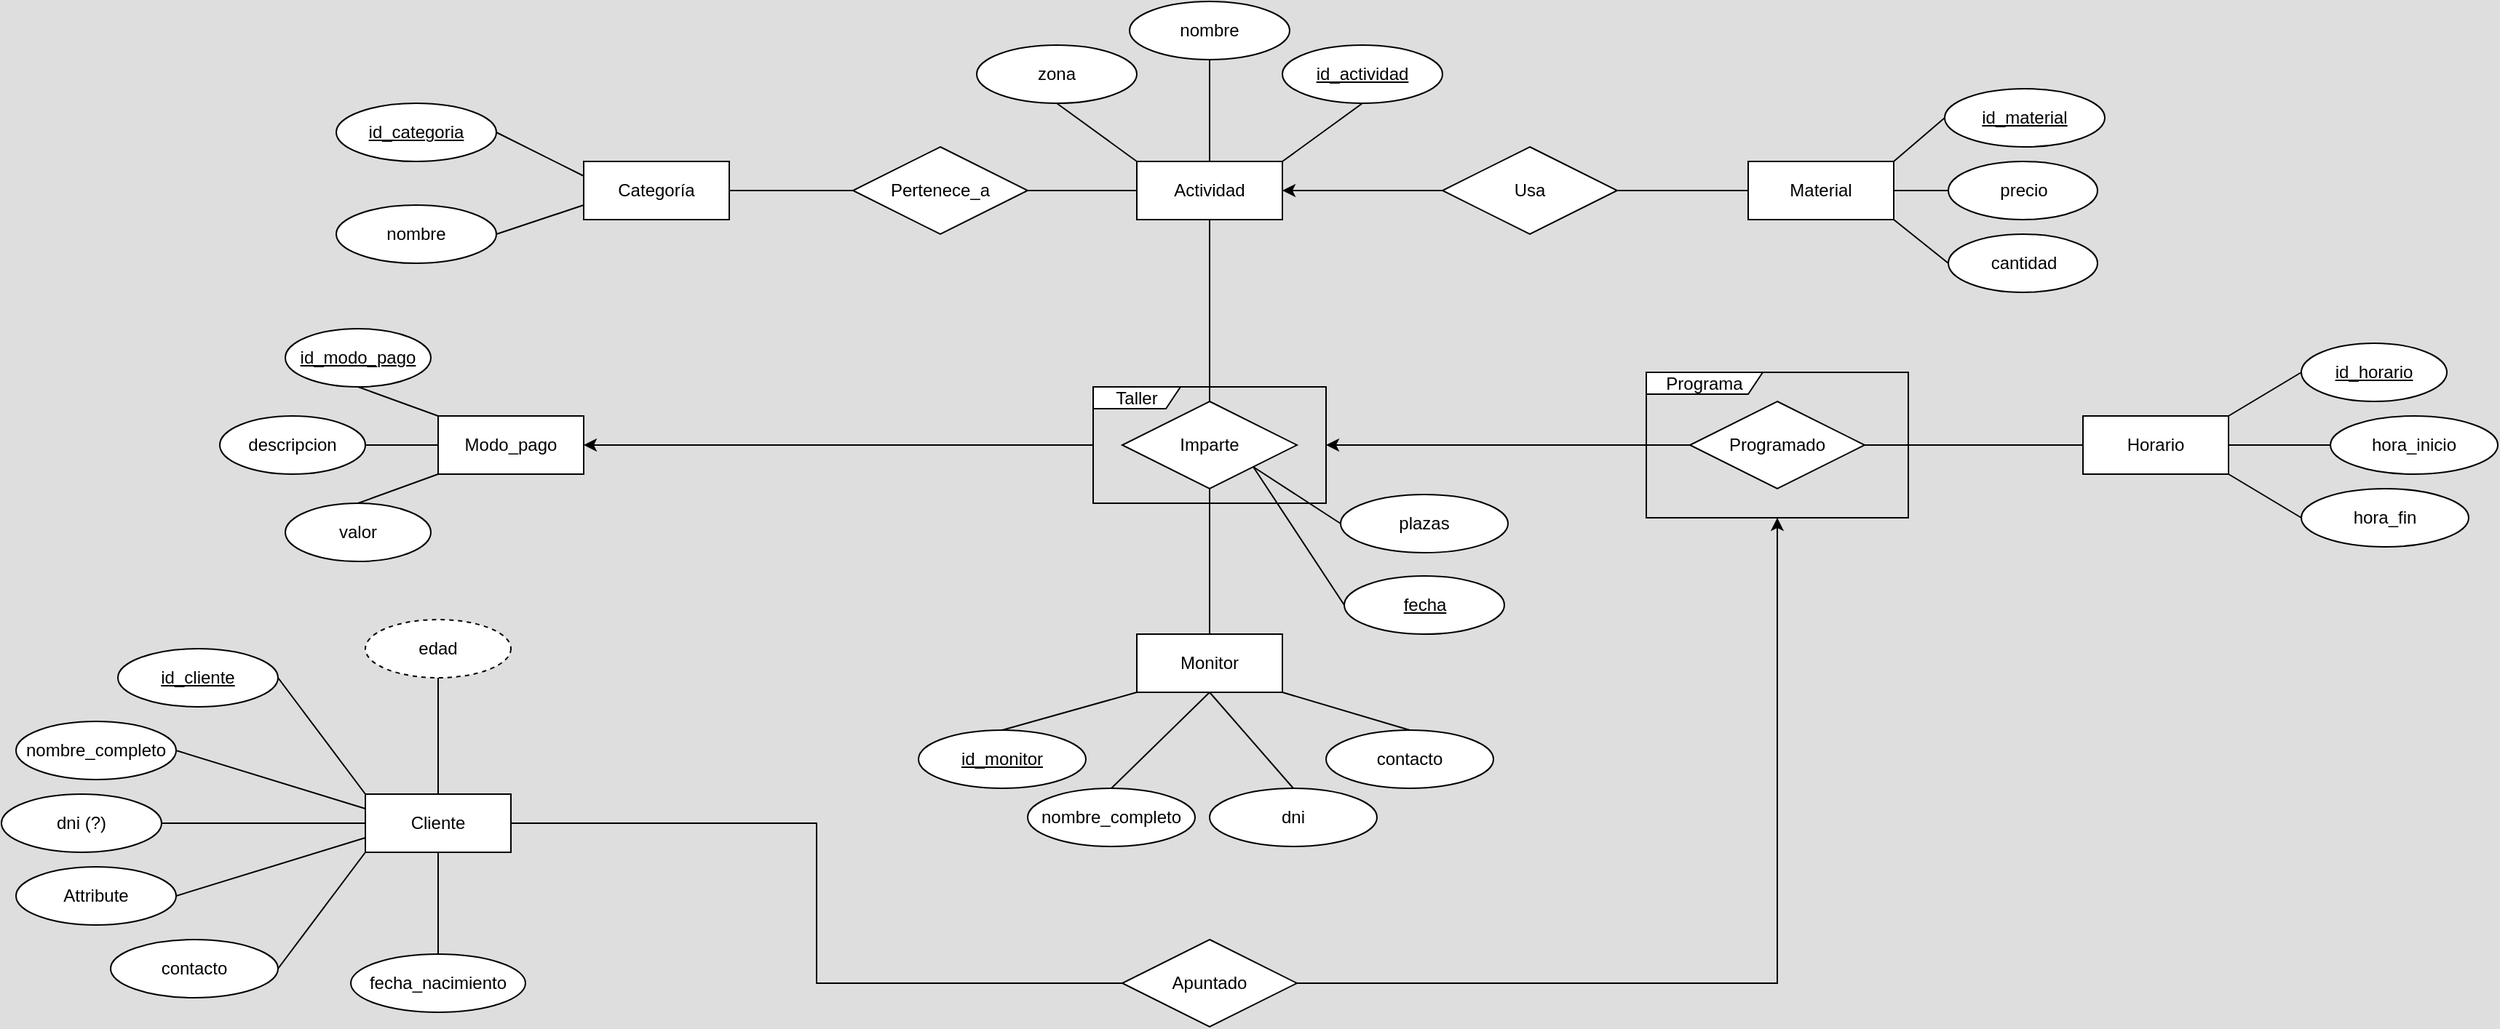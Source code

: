 <mxfile version="13.0.1" type="device"><diagram id="tX625Il0YWmtK7ISpHqI" name="Page-1"><mxGraphModel dx="4082" dy="1850" grid="1" gridSize="10" guides="1" tooltips="1" connect="1" arrows="1" fold="1" page="1" pageScale="1" pageWidth="1169" pageHeight="827" background="#DEDEDE" math="0" shadow="0"><root><mxCell id="0"/><mxCell id="1" parent="0"/><mxCell id="6Z5-7HSRxszohHf6fz1V-97" style="edgeStyle=orthogonalEdgeStyle;rounded=0;orthogonalLoop=1;jettySize=auto;html=1;startArrow=none;startFill=0;endArrow=none;endFill=0;" edge="1" parent="1" source="6Z5-7HSRxszohHf6fz1V-13" target="6Z5-7HSRxszohHf6fz1V-96"><mxGeometry relative="1" as="geometry"/></mxCell><mxCell id="6Z5-7HSRxszohHf6fz1V-13" value="Actividad" style="whiteSpace=wrap;html=1;align=center;" vertex="1" parent="1"><mxGeometry x="210" y="165" width="100" height="40" as="geometry"/></mxCell><mxCell id="6Z5-7HSRxszohHf6fz1V-15" value="nombre" style="ellipse;whiteSpace=wrap;html=1;align=center;" vertex="1" parent="1"><mxGeometry x="205" y="55" width="110" height="40" as="geometry"/></mxCell><mxCell id="6Z5-7HSRxszohHf6fz1V-17" value="id_actividad" style="ellipse;whiteSpace=wrap;html=1;align=center;fontStyle=4;" vertex="1" parent="1"><mxGeometry x="310" y="85" width="110" height="40" as="geometry"/></mxCell><mxCell id="6Z5-7HSRxszohHf6fz1V-18" value="Material" style="whiteSpace=wrap;html=1;align=center;" vertex="1" parent="1"><mxGeometry x="630" y="165" width="100" height="40" as="geometry"/></mxCell><mxCell id="6Z5-7HSRxszohHf6fz1V-19" value="id_material" style="ellipse;whiteSpace=wrap;html=1;align=center;fontStyle=4;" vertex="1" parent="1"><mxGeometry x="765" y="115" width="110" height="40" as="geometry"/></mxCell><mxCell id="6Z5-7HSRxszohHf6fz1V-20" value="zona" style="ellipse;whiteSpace=wrap;html=1;align=center;" vertex="1" parent="1"><mxGeometry x="100" y="85" width="110" height="40" as="geometry"/></mxCell><mxCell id="6Z5-7HSRxszohHf6fz1V-22" value="precio" style="ellipse;whiteSpace=wrap;html=1;align=center;" vertex="1" parent="1"><mxGeometry x="767.5" y="165" width="102.5" height="40" as="geometry"/></mxCell><mxCell id="6Z5-7HSRxszohHf6fz1V-25" value="cantidad" style="ellipse;whiteSpace=wrap;html=1;align=center;" vertex="1" parent="1"><mxGeometry x="767.5" y="215" width="102.5" height="40" as="geometry"/></mxCell><mxCell id="6Z5-7HSRxszohHf6fz1V-26" value="Monitor" style="whiteSpace=wrap;html=1;align=center;" vertex="1" parent="1"><mxGeometry x="210" y="490" width="100" height="40" as="geometry"/></mxCell><mxCell id="6Z5-7HSRxszohHf6fz1V-27" value="id_monitor" style="ellipse;whiteSpace=wrap;html=1;align=center;fontStyle=4;" vertex="1" parent="1"><mxGeometry x="60" y="556" width="115" height="40" as="geometry"/></mxCell><mxCell id="6Z5-7HSRxszohHf6fz1V-29" value="nombre_completo" style="ellipse;whiteSpace=wrap;html=1;align=center;" vertex="1" parent="1"><mxGeometry x="135" y="596" width="115" height="40" as="geometry"/></mxCell><mxCell id="6Z5-7HSRxszohHf6fz1V-31" value="dni" style="ellipse;whiteSpace=wrap;html=1;align=center;" vertex="1" parent="1"><mxGeometry x="260" y="596" width="115" height="40" as="geometry"/></mxCell><mxCell id="6Z5-7HSRxszohHf6fz1V-32" value="contacto" style="ellipse;whiteSpace=wrap;html=1;align=center;" vertex="1" parent="1"><mxGeometry x="340" y="556" width="115" height="40" as="geometry"/></mxCell><mxCell id="6Z5-7HSRxszohHf6fz1V-34" value="Cliente" style="whiteSpace=wrap;html=1;align=center;" vertex="1" parent="1"><mxGeometry x="-320" y="600" width="100" height="40" as="geometry"/></mxCell><mxCell id="6Z5-7HSRxszohHf6fz1V-35" value="id_cliente" style="ellipse;whiteSpace=wrap;html=1;align=center;fontStyle=4;" vertex="1" parent="1"><mxGeometry x="-490" y="500" width="110" height="40" as="geometry"/></mxCell><mxCell id="6Z5-7HSRxszohHf6fz1V-36" value="nombre_completo" style="ellipse;whiteSpace=wrap;html=1;align=center;" vertex="1" parent="1"><mxGeometry x="-560" y="550" width="110" height="40" as="geometry"/></mxCell><mxCell id="6Z5-7HSRxszohHf6fz1V-37" value="dni (?)" style="ellipse;whiteSpace=wrap;html=1;align=center;" vertex="1" parent="1"><mxGeometry x="-570" y="600" width="110" height="40" as="geometry"/></mxCell><mxCell id="6Z5-7HSRxszohHf6fz1V-40" value="Attribute" style="ellipse;whiteSpace=wrap;html=1;align=center;" vertex="1" parent="1"><mxGeometry x="-560" y="650" width="110" height="40" as="geometry"/></mxCell><mxCell id="6Z5-7HSRxszohHf6fz1V-41" value="contacto" style="ellipse;whiteSpace=wrap;html=1;align=center;" vertex="1" parent="1"><mxGeometry x="-495" y="700" width="115" height="40" as="geometry"/></mxCell><mxCell id="6Z5-7HSRxszohHf6fz1V-42" value="fecha_nacimiento" style="ellipse;whiteSpace=wrap;html=1;align=center;" vertex="1" parent="1"><mxGeometry x="-330" y="710" width="120" height="40" as="geometry"/></mxCell><mxCell id="6Z5-7HSRxszohHf6fz1V-47" style="edgeStyle=orthogonalEdgeStyle;rounded=0;orthogonalLoop=1;jettySize=auto;html=1;exitX=0.5;exitY=0;exitDx=0;exitDy=0;entryX=0.5;entryY=1;entryDx=0;entryDy=0;endArrow=none;endFill=0;" edge="1" parent="1" source="6Z5-7HSRxszohHf6fz1V-43" target="6Z5-7HSRxszohHf6fz1V-13"><mxGeometry relative="1" as="geometry"/></mxCell><mxCell id="6Z5-7HSRxszohHf6fz1V-48" style="edgeStyle=orthogonalEdgeStyle;rounded=0;orthogonalLoop=1;jettySize=auto;html=1;exitX=0.5;exitY=1;exitDx=0;exitDy=0;entryX=0.5;entryY=0;entryDx=0;entryDy=0;endArrow=none;endFill=0;" edge="1" parent="1" source="6Z5-7HSRxszohHf6fz1V-43" target="6Z5-7HSRxszohHf6fz1V-26"><mxGeometry relative="1" as="geometry"/></mxCell><mxCell id="6Z5-7HSRxszohHf6fz1V-43" value="Imparte" style="shape=rhombus;perimeter=rhombusPerimeter;whiteSpace=wrap;html=1;align=center;" vertex="1" parent="1"><mxGeometry x="200" y="330" width="120" height="60" as="geometry"/></mxCell><mxCell id="6Z5-7HSRxszohHf6fz1V-45" style="edgeStyle=orthogonalEdgeStyle;rounded=0;orthogonalLoop=1;jettySize=auto;html=1;exitX=0;exitY=0.5;exitDx=0;exitDy=0;entryX=1;entryY=0.5;entryDx=0;entryDy=0;endArrow=none;endFill=0;" edge="1" parent="1" source="6Z5-7HSRxszohHf6fz1V-44" target="6Z5-7HSRxszohHf6fz1V-13"><mxGeometry relative="1" as="geometry"/></mxCell><mxCell id="6Z5-7HSRxszohHf6fz1V-46" style="edgeStyle=orthogonalEdgeStyle;rounded=0;orthogonalLoop=1;jettySize=auto;html=1;exitX=1;exitY=0.5;exitDx=0;exitDy=0;entryX=0;entryY=0.5;entryDx=0;entryDy=0;endArrow=none;endFill=0;" edge="1" parent="1" source="6Z5-7HSRxszohHf6fz1V-44" target="6Z5-7HSRxszohHf6fz1V-18"><mxGeometry relative="1" as="geometry"/></mxCell><mxCell id="6Z5-7HSRxszohHf6fz1V-49" style="edgeStyle=orthogonalEdgeStyle;rounded=0;orthogonalLoop=1;jettySize=auto;html=1;exitX=0;exitY=0.5;exitDx=0;exitDy=0;endArrow=classic;endFill=1;entryX=1;entryY=0.5;entryDx=0;entryDy=0;" edge="1" parent="1" source="6Z5-7HSRxszohHf6fz1V-44" target="6Z5-7HSRxszohHf6fz1V-13"><mxGeometry relative="1" as="geometry"><mxPoint x="310" y="184.667" as="targetPoint"/></mxGeometry></mxCell><mxCell id="6Z5-7HSRxszohHf6fz1V-44" value="Usa" style="shape=rhombus;perimeter=rhombusPerimeter;whiteSpace=wrap;html=1;align=center;" vertex="1" parent="1"><mxGeometry x="420" y="155" width="120" height="60" as="geometry"/></mxCell><mxCell id="6Z5-7HSRxszohHf6fz1V-61" style="edgeStyle=orthogonalEdgeStyle;rounded=0;orthogonalLoop=1;jettySize=auto;html=1;endArrow=none;endFill=0;startArrow=classic;startFill=1;" edge="1" parent="1" source="6Z5-7HSRxszohHf6fz1V-53" target="6Z5-7HSRxszohHf6fz1V-54"><mxGeometry relative="1" as="geometry"/></mxCell><mxCell id="6Z5-7HSRxszohHf6fz1V-53" value="Modo_pago" style="whiteSpace=wrap;html=1;align=center;" vertex="1" parent="1"><mxGeometry x="-270" y="340" width="100" height="40" as="geometry"/></mxCell><mxCell id="6Z5-7HSRxszohHf6fz1V-54" value="Taller" style="shape=umlFrame;whiteSpace=wrap;html=1;width=60;height=15;" vertex="1" parent="1"><mxGeometry x="180" y="320" width="160" height="80" as="geometry"/></mxCell><mxCell id="6Z5-7HSRxszohHf6fz1V-62" value="id_modo_pago" style="ellipse;whiteSpace=wrap;html=1;align=center;fontStyle=4;" vertex="1" parent="1"><mxGeometry x="-375" y="280" width="100" height="40" as="geometry"/></mxCell><mxCell id="6Z5-7HSRxszohHf6fz1V-63" value="descripcion" style="ellipse;whiteSpace=wrap;html=1;align=center;" vertex="1" parent="1"><mxGeometry x="-420" y="340" width="100" height="40" as="geometry"/></mxCell><mxCell id="6Z5-7HSRxszohHf6fz1V-64" value="valor" style="ellipse;whiteSpace=wrap;html=1;align=center;" vertex="1" parent="1"><mxGeometry x="-375" y="400" width="100" height="40" as="geometry"/></mxCell><mxCell id="6Z5-7HSRxszohHf6fz1V-69" style="edgeStyle=orthogonalEdgeStyle;rounded=0;orthogonalLoop=1;jettySize=auto;html=1;exitX=0;exitY=0.5;exitDx=0;exitDy=0;entryX=1;entryY=0.5;entryDx=0;entryDy=0;startArrow=none;startFill=0;endArrow=none;endFill=0;" edge="1" parent="1" source="6Z5-7HSRxszohHf6fz1V-68" target="6Z5-7HSRxszohHf6fz1V-34"><mxGeometry relative="1" as="geometry"/></mxCell><mxCell id="6Z5-7HSRxszohHf6fz1V-149" style="edgeStyle=orthogonalEdgeStyle;rounded=0;orthogonalLoop=1;jettySize=auto;html=1;startArrow=none;startFill=0;endArrow=classic;endFill=1;" edge="1" parent="1" source="6Z5-7HSRxszohHf6fz1V-68" target="6Z5-7HSRxszohHf6fz1V-140"><mxGeometry relative="1" as="geometry"/></mxCell><mxCell id="6Z5-7HSRxszohHf6fz1V-68" value="Apuntado" style="shape=rhombus;perimeter=rhombusPerimeter;whiteSpace=wrap;html=1;align=center;" vertex="1" parent="1"><mxGeometry x="200" y="700" width="120" height="60" as="geometry"/></mxCell><mxCell id="6Z5-7HSRxszohHf6fz1V-77" value="" style="endArrow=none;html=1;rounded=0;exitX=0;exitY=0.5;exitDx=0;exitDy=0;entryX=1;entryY=1;entryDx=0;entryDy=0;" edge="1" parent="1" source="6Z5-7HSRxszohHf6fz1V-117" target="6Z5-7HSRxszohHf6fz1V-43"><mxGeometry relative="1" as="geometry"><mxPoint x="142.5" y="420" as="sourcePoint"/><mxPoint x="290" y="440" as="targetPoint"/></mxGeometry></mxCell><mxCell id="6Z5-7HSRxszohHf6fz1V-79" value="plazas" style="ellipse;whiteSpace=wrap;html=1;align=center;" vertex="1" parent="1"><mxGeometry x="350" y="394" width="115" height="40" as="geometry"/></mxCell><mxCell id="6Z5-7HSRxszohHf6fz1V-80" value="" style="endArrow=none;html=1;rounded=0;exitX=1;exitY=1;exitDx=0;exitDy=0;entryX=0;entryY=0.5;entryDx=0;entryDy=0;" edge="1" parent="1" source="6Z5-7HSRxszohHf6fz1V-43" target="6Z5-7HSRxszohHf6fz1V-79"><mxGeometry relative="1" as="geometry"><mxPoint x="310" y="450" as="sourcePoint"/><mxPoint x="387.5" y="375" as="targetPoint"/></mxGeometry></mxCell><mxCell id="6Z5-7HSRxszohHf6fz1V-81" value="" style="endArrow=none;html=1;rounded=0;exitX=0.5;exitY=0;exitDx=0;exitDy=0;entryX=0;entryY=1;entryDx=0;entryDy=0;" edge="1" parent="1" source="6Z5-7HSRxszohHf6fz1V-27" target="6Z5-7HSRxszohHf6fz1V-26"><mxGeometry relative="1" as="geometry"><mxPoint x="10" y="681" as="sourcePoint"/><mxPoint x="87.5" y="606" as="targetPoint"/></mxGeometry></mxCell><mxCell id="6Z5-7HSRxszohHf6fz1V-82" value="" style="endArrow=none;html=1;rounded=0;exitX=0.5;exitY=0;exitDx=0;exitDy=0;entryX=0.5;entryY=1;entryDx=0;entryDy=0;" edge="1" parent="1" source="6Z5-7HSRxszohHf6fz1V-29" target="6Z5-7HSRxszohHf6fz1V-26"><mxGeometry relative="1" as="geometry"><mxPoint x="20" y="691" as="sourcePoint"/><mxPoint x="97.5" y="616" as="targetPoint"/></mxGeometry></mxCell><mxCell id="6Z5-7HSRxszohHf6fz1V-83" value="" style="endArrow=none;html=1;rounded=0;entryX=0.5;entryY=1;entryDx=0;entryDy=0;exitX=0.5;exitY=0;exitDx=0;exitDy=0;" edge="1" parent="1" source="6Z5-7HSRxszohHf6fz1V-31" target="6Z5-7HSRxszohHf6fz1V-26"><mxGeometry relative="1" as="geometry"><mxPoint x="318" y="596" as="sourcePoint"/><mxPoint x="312.5" y="538.5" as="targetPoint"/></mxGeometry></mxCell><mxCell id="6Z5-7HSRxszohHf6fz1V-84" value="" style="endArrow=none;html=1;rounded=0;exitX=1;exitY=1;exitDx=0;exitDy=0;entryX=0.5;entryY=0;entryDx=0;entryDy=0;" edge="1" parent="1" source="6Z5-7HSRxszohHf6fz1V-26" target="6Z5-7HSRxszohHf6fz1V-32"><mxGeometry relative="1" as="geometry"><mxPoint x="358.75" y="530" as="sourcePoint"/><mxPoint x="436.25" y="455" as="targetPoint"/></mxGeometry></mxCell><mxCell id="6Z5-7HSRxszohHf6fz1V-85" value="" style="endArrow=none;html=1;rounded=0;exitX=1;exitY=0.5;exitDx=0;exitDy=0;entryX=0;entryY=0;entryDx=0;entryDy=0;" edge="1" parent="1" source="6Z5-7HSRxszohHf6fz1V-35" target="6Z5-7HSRxszohHf6fz1V-34"><mxGeometry relative="1" as="geometry"><mxPoint x="-510" y="795" as="sourcePoint"/><mxPoint x="-432.5" y="720" as="targetPoint"/></mxGeometry></mxCell><mxCell id="6Z5-7HSRxszohHf6fz1V-86" value="" style="endArrow=none;html=1;rounded=0;exitX=1;exitY=0.5;exitDx=0;exitDy=0;entryX=0;entryY=0.25;entryDx=0;entryDy=0;" edge="1" parent="1" source="6Z5-7HSRxszohHf6fz1V-36" target="6Z5-7HSRxszohHf6fz1V-34"><mxGeometry relative="1" as="geometry"><mxPoint x="-500" y="805" as="sourcePoint"/><mxPoint x="-422.5" y="730" as="targetPoint"/></mxGeometry></mxCell><mxCell id="6Z5-7HSRxszohHf6fz1V-87" value="" style="endArrow=none;html=1;rounded=0;exitX=1;exitY=0.5;exitDx=0;exitDy=0;entryX=0;entryY=0.5;entryDx=0;entryDy=0;" edge="1" parent="1" source="6Z5-7HSRxszohHf6fz1V-37" target="6Z5-7HSRxszohHf6fz1V-34"><mxGeometry relative="1" as="geometry"><mxPoint x="-490" y="815" as="sourcePoint"/><mxPoint x="-412.5" y="740" as="targetPoint"/></mxGeometry></mxCell><mxCell id="6Z5-7HSRxszohHf6fz1V-88" value="" style="endArrow=none;html=1;rounded=0;exitX=1;exitY=0.5;exitDx=0;exitDy=0;entryX=0;entryY=0.75;entryDx=0;entryDy=0;" edge="1" parent="1" source="6Z5-7HSRxszohHf6fz1V-40" target="6Z5-7HSRxszohHf6fz1V-34"><mxGeometry relative="1" as="geometry"><mxPoint x="-480" y="825" as="sourcePoint"/><mxPoint x="-402.5" y="750" as="targetPoint"/></mxGeometry></mxCell><mxCell id="6Z5-7HSRxszohHf6fz1V-89" value="" style="endArrow=none;html=1;rounded=0;exitX=0;exitY=1;exitDx=0;exitDy=0;entryX=1;entryY=0.5;entryDx=0;entryDy=0;" edge="1" parent="1" source="6Z5-7HSRxszohHf6fz1V-34" target="6Z5-7HSRxszohHf6fz1V-41"><mxGeometry relative="1" as="geometry"><mxPoint x="-470" y="835" as="sourcePoint"/><mxPoint x="-392.5" y="760" as="targetPoint"/></mxGeometry></mxCell><mxCell id="6Z5-7HSRxszohHf6fz1V-90" value="" style="endArrow=none;html=1;rounded=0;exitX=0.5;exitY=1;exitDx=0;exitDy=0;entryX=0.5;entryY=0;entryDx=0;entryDy=0;" edge="1" parent="1" source="6Z5-7HSRxszohHf6fz1V-34" target="6Z5-7HSRxszohHf6fz1V-42"><mxGeometry relative="1" as="geometry"><mxPoint x="-460" y="845" as="sourcePoint"/><mxPoint x="-382.5" y="770" as="targetPoint"/></mxGeometry></mxCell><mxCell id="6Z5-7HSRxszohHf6fz1V-91" style="edgeStyle=orthogonalEdgeStyle;rounded=0;orthogonalLoop=1;jettySize=auto;html=1;exitX=0.5;exitY=1;exitDx=0;exitDy=0;startArrow=none;startFill=0;endArrow=none;endFill=0;" edge="1" parent="1" source="6Z5-7HSRxszohHf6fz1V-40" target="6Z5-7HSRxszohHf6fz1V-40"><mxGeometry relative="1" as="geometry"/></mxCell><mxCell id="6Z5-7HSRxszohHf6fz1V-94" value="Categoría" style="whiteSpace=wrap;html=1;align=center;" vertex="1" parent="1"><mxGeometry x="-170" y="165" width="100" height="40" as="geometry"/></mxCell><mxCell id="6Z5-7HSRxszohHf6fz1V-98" style="edgeStyle=orthogonalEdgeStyle;rounded=0;orthogonalLoop=1;jettySize=auto;html=1;startArrow=none;startFill=0;endArrow=none;endFill=0;" edge="1" parent="1" source="6Z5-7HSRxszohHf6fz1V-96" target="6Z5-7HSRxszohHf6fz1V-94"><mxGeometry relative="1" as="geometry"/></mxCell><mxCell id="6Z5-7HSRxszohHf6fz1V-96" value="Pertenece_a" style="shape=rhombus;perimeter=rhombusPerimeter;whiteSpace=wrap;html=1;align=center;" vertex="1" parent="1"><mxGeometry x="15" y="155" width="120" height="60" as="geometry"/></mxCell><mxCell id="6Z5-7HSRxszohHf6fz1V-99" value="id_categoria" style="ellipse;whiteSpace=wrap;html=1;align=center;fontStyle=4;" vertex="1" parent="1"><mxGeometry x="-340" y="125" width="110" height="40" as="geometry"/></mxCell><mxCell id="6Z5-7HSRxszohHf6fz1V-100" value="nombre" style="ellipse;whiteSpace=wrap;html=1;align=center;" vertex="1" parent="1"><mxGeometry x="-340" y="195" width="110" height="40" as="geometry"/></mxCell><mxCell id="6Z5-7HSRxszohHf6fz1V-101" value="" style="endArrow=none;html=1;rounded=0;exitX=0;exitY=0;exitDx=0;exitDy=0;entryX=0.5;entryY=1;entryDx=0;entryDy=0;" edge="1" parent="1" source="6Z5-7HSRxszohHf6fz1V-13" target="6Z5-7HSRxszohHf6fz1V-20"><mxGeometry relative="1" as="geometry"><mxPoint x="121.25" y="281" as="sourcePoint"/><mxPoint x="188.75" y="215.0" as="targetPoint"/></mxGeometry></mxCell><mxCell id="6Z5-7HSRxszohHf6fz1V-102" value="" style="endArrow=none;html=1;rounded=0;exitX=0.5;exitY=0;exitDx=0;exitDy=0;entryX=0.5;entryY=1;entryDx=0;entryDy=0;" edge="1" parent="1" source="6Z5-7HSRxszohHf6fz1V-13" target="6Z5-7HSRxszohHf6fz1V-15"><mxGeometry relative="1" as="geometry"><mxPoint x="212.5" y="215" as="sourcePoint"/><mxPoint x="280" y="149.0" as="targetPoint"/></mxGeometry></mxCell><mxCell id="6Z5-7HSRxszohHf6fz1V-103" value="" style="endArrow=none;html=1;rounded=0;exitX=1;exitY=0;exitDx=0;exitDy=0;entryX=0.5;entryY=1;entryDx=0;entryDy=0;" edge="1" parent="1" source="6Z5-7HSRxszohHf6fz1V-13" target="6Z5-7HSRxszohHf6fz1V-17"><mxGeometry relative="1" as="geometry"><mxPoint x="290" y="291" as="sourcePoint"/><mxPoint x="357.5" y="225.0" as="targetPoint"/></mxGeometry></mxCell><mxCell id="6Z5-7HSRxszohHf6fz1V-104" value="" style="endArrow=none;html=1;rounded=0;exitX=0;exitY=0;exitDx=0;exitDy=0;entryX=0.5;entryY=1;entryDx=0;entryDy=0;" edge="1" parent="1" source="6Z5-7HSRxszohHf6fz1V-53" target="6Z5-7HSRxszohHf6fz1V-62"><mxGeometry relative="1" as="geometry"><mxPoint x="-420" y="480" as="sourcePoint"/><mxPoint x="-352.5" y="414.0" as="targetPoint"/></mxGeometry></mxCell><mxCell id="6Z5-7HSRxszohHf6fz1V-105" value="" style="endArrow=none;html=1;rounded=0;exitX=1;exitY=0.5;exitDx=0;exitDy=0;entryX=0;entryY=0.5;entryDx=0;entryDy=0;" edge="1" parent="1" source="6Z5-7HSRxszohHf6fz1V-63" target="6Z5-7HSRxszohHf6fz1V-53"><mxGeometry relative="1" as="geometry"><mxPoint x="-420" y="466" as="sourcePoint"/><mxPoint x="-352.5" y="400.0" as="targetPoint"/></mxGeometry></mxCell><mxCell id="6Z5-7HSRxszohHf6fz1V-106" value="" style="endArrow=none;html=1;rounded=0;exitX=0.5;exitY=0;exitDx=0;exitDy=0;entryX=0;entryY=1;entryDx=0;entryDy=0;" edge="1" parent="1" source="6Z5-7HSRxszohHf6fz1V-64" target="6Z5-7HSRxszohHf6fz1V-53"><mxGeometry relative="1" as="geometry"><mxPoint x="-387.5" y="526" as="sourcePoint"/><mxPoint x="-320" y="460.0" as="targetPoint"/></mxGeometry></mxCell><mxCell id="6Z5-7HSRxszohHf6fz1V-110" value="" style="endArrow=none;html=1;rounded=0;exitX=0;exitY=0.75;exitDx=0;exitDy=0;entryX=1;entryY=0.5;entryDx=0;entryDy=0;" edge="1" parent="1" source="6Z5-7HSRxszohHf6fz1V-94" target="6Z5-7HSRxszohHf6fz1V-100"><mxGeometry relative="1" as="geometry"><mxPoint x="-215" y="235.0" as="sourcePoint"/><mxPoint x="-270" y="215.0" as="targetPoint"/></mxGeometry></mxCell><mxCell id="6Z5-7HSRxszohHf6fz1V-111" value="" style="endArrow=none;html=1;rounded=0;exitX=0;exitY=0.25;exitDx=0;exitDy=0;entryX=1;entryY=0.5;entryDx=0;entryDy=0;" edge="1" parent="1" source="6Z5-7HSRxszohHf6fz1V-94" target="6Z5-7HSRxszohHf6fz1V-99"><mxGeometry relative="1" as="geometry"><mxPoint x="-150" y="125" as="sourcePoint"/><mxPoint x="-210" y="145" as="targetPoint"/></mxGeometry></mxCell><mxCell id="6Z5-7HSRxszohHf6fz1V-112" value="" style="endArrow=none;html=1;rounded=0;exitX=1;exitY=1;exitDx=0;exitDy=0;entryX=0;entryY=0.5;entryDx=0;entryDy=0;" edge="1" parent="1" source="6Z5-7HSRxszohHf6fz1V-18" target="6Z5-7HSRxszohHf6fz1V-25"><mxGeometry relative="1" as="geometry"><mxPoint x="700" y="235" as="sourcePoint"/><mxPoint x="760.0" y="235" as="targetPoint"/></mxGeometry></mxCell><mxCell id="6Z5-7HSRxszohHf6fz1V-115" value="" style="endArrow=none;html=1;rounded=0;exitX=1;exitY=0.5;exitDx=0;exitDy=0;entryX=0;entryY=0.5;entryDx=0;entryDy=0;" edge="1" parent="1" source="6Z5-7HSRxszohHf6fz1V-18" target="6Z5-7HSRxszohHf6fz1V-22"><mxGeometry relative="1" as="geometry"><mxPoint x="710" y="245" as="sourcePoint"/><mxPoint x="770.0" y="245" as="targetPoint"/></mxGeometry></mxCell><mxCell id="6Z5-7HSRxszohHf6fz1V-116" value="" style="endArrow=none;html=1;rounded=0;exitX=1;exitY=0;exitDx=0;exitDy=0;entryX=0;entryY=0.5;entryDx=0;entryDy=0;" edge="1" parent="1" source="6Z5-7HSRxszohHf6fz1V-18" target="6Z5-7HSRxszohHf6fz1V-19"><mxGeometry relative="1" as="geometry"><mxPoint x="720" y="255" as="sourcePoint"/><mxPoint x="780.0" y="255" as="targetPoint"/></mxGeometry></mxCell><mxCell id="6Z5-7HSRxszohHf6fz1V-117" value="fecha" style="ellipse;whiteSpace=wrap;html=1;align=center;fontStyle=4;" vertex="1" parent="1"><mxGeometry x="352.5" y="450" width="110" height="40" as="geometry"/></mxCell><mxCell id="6Z5-7HSRxszohHf6fz1V-118" value="Horario" style="whiteSpace=wrap;html=1;align=center;" vertex="1" parent="1"><mxGeometry x="860" y="340" width="100" height="40" as="geometry"/></mxCell><mxCell id="6Z5-7HSRxszohHf6fz1V-123" style="edgeStyle=orthogonalEdgeStyle;rounded=0;orthogonalLoop=1;jettySize=auto;html=1;startArrow=none;startFill=0;endArrow=none;endFill=0;" edge="1" parent="1" source="6Z5-7HSRxszohHf6fz1V-121" target="6Z5-7HSRxszohHf6fz1V-118"><mxGeometry relative="1" as="geometry"/></mxCell><mxCell id="6Z5-7HSRxszohHf6fz1V-148" style="edgeStyle=orthogonalEdgeStyle;rounded=0;orthogonalLoop=1;jettySize=auto;html=1;startArrow=none;startFill=0;endArrow=classic;endFill=1;" edge="1" parent="1" source="6Z5-7HSRxszohHf6fz1V-121" target="6Z5-7HSRxszohHf6fz1V-54"><mxGeometry relative="1" as="geometry"/></mxCell><mxCell id="6Z5-7HSRxszohHf6fz1V-121" value="Programado" style="shape=rhombus;perimeter=rhombusPerimeter;whiteSpace=wrap;html=1;align=center;" vertex="1" parent="1"><mxGeometry x="590" y="330" width="120" height="60" as="geometry"/></mxCell><mxCell id="6Z5-7HSRxszohHf6fz1V-126" value="" style="endArrow=none;html=1;rounded=0;exitX=0;exitY=0.5;exitDx=0;exitDy=0;entryX=1;entryY=0;entryDx=0;entryDy=0;" edge="1" parent="1" source="6Z5-7HSRxszohHf6fz1V-127" target="6Z5-7HSRxszohHf6fz1V-118"><mxGeometry relative="1" as="geometry"><mxPoint x="1132.646" y="236.774" as="sourcePoint"/><mxPoint x="1187.5" y="197" as="targetPoint"/></mxGeometry></mxCell><mxCell id="6Z5-7HSRxszohHf6fz1V-127" value="id_horario" style="ellipse;whiteSpace=wrap;html=1;align=center;fontStyle=4;" vertex="1" parent="1"><mxGeometry x="1010" y="290" width="100" height="40" as="geometry"/></mxCell><mxCell id="6Z5-7HSRxszohHf6fz1V-133" value="" style="endArrow=none;html=1;rounded=0;entryX=1;entryY=0.5;entryDx=0;entryDy=0;exitX=0;exitY=0.5;exitDx=0;exitDy=0;" edge="1" source="6Z5-7HSRxszohHf6fz1V-131" parent="1" target="6Z5-7HSRxszohHf6fz1V-118"><mxGeometry relative="1" as="geometry"><mxPoint x="1230.5" y="364" as="sourcePoint"/><mxPoint x="1172.5" y="298" as="targetPoint"/></mxGeometry></mxCell><mxCell id="6Z5-7HSRxszohHf6fz1V-134" value="hora_fin" style="ellipse;whiteSpace=wrap;html=1;align=center;" vertex="1" parent="1"><mxGeometry x="1010" y="390" width="115" height="40" as="geometry"/></mxCell><mxCell id="6Z5-7HSRxszohHf6fz1V-136" value="edad" style="ellipse;whiteSpace=wrap;html=1;align=center;dashed=1;" vertex="1" parent="1"><mxGeometry x="-320" y="480" width="100" height="40" as="geometry"/></mxCell><mxCell id="6Z5-7HSRxszohHf6fz1V-137" value="" style="endArrow=none;html=1;rounded=0;exitX=0.5;exitY=0;exitDx=0;exitDy=0;entryX=0.5;entryY=1;entryDx=0;entryDy=0;" edge="1" parent="1" source="6Z5-7HSRxszohHf6fz1V-34" target="6Z5-7HSRxszohHf6fz1V-136"><mxGeometry relative="1" as="geometry"><mxPoint x="-280" y="550" as="sourcePoint"/><mxPoint x="-220.0" y="550" as="targetPoint"/></mxGeometry></mxCell><mxCell id="6Z5-7HSRxszohHf6fz1V-140" value="Programa" style="shape=umlFrame;whiteSpace=wrap;html=1;width=80;height=15;" vertex="1" parent="1"><mxGeometry x="560" y="310" width="180" height="100" as="geometry"/></mxCell><mxCell id="6Z5-7HSRxszohHf6fz1V-131" value="hora_inicio" style="ellipse;whiteSpace=wrap;html=1;align=center;" vertex="1" parent="1"><mxGeometry x="1030" y="340" width="115" height="40" as="geometry"/></mxCell><mxCell id="6Z5-7HSRxszohHf6fz1V-144" value="" style="endArrow=none;html=1;rounded=0;entryX=1;entryY=1;entryDx=0;entryDy=0;exitX=0;exitY=0.5;exitDx=0;exitDy=0;" edge="1" parent="1" source="6Z5-7HSRxszohHf6fz1V-134" target="6Z5-7HSRxszohHf6fz1V-118"><mxGeometry relative="1" as="geometry"><mxPoint x="1432.5" y="301" as="sourcePoint"/><mxPoint x="910" y="380" as="targetPoint"/></mxGeometry></mxCell></root></mxGraphModel></diagram></mxfile>